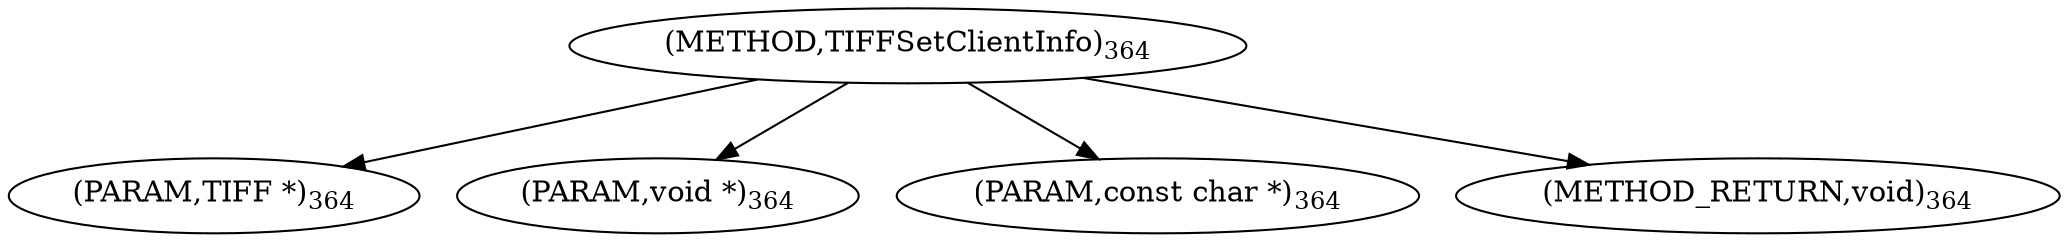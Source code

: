 digraph "TIFFSetClientInfo" {  
"8503" [label = <(METHOD,TIFFSetClientInfo)<SUB>364</SUB>> ]
"8504" [label = <(PARAM,TIFF *)<SUB>364</SUB>> ]
"8505" [label = <(PARAM,void *)<SUB>364</SUB>> ]
"8506" [label = <(PARAM,const char *)<SUB>364</SUB>> ]
"8507" [label = <(METHOD_RETURN,void)<SUB>364</SUB>> ]
  "8503" -> "8504" 
  "8503" -> "8505" 
  "8503" -> "8506" 
  "8503" -> "8507" 
}
